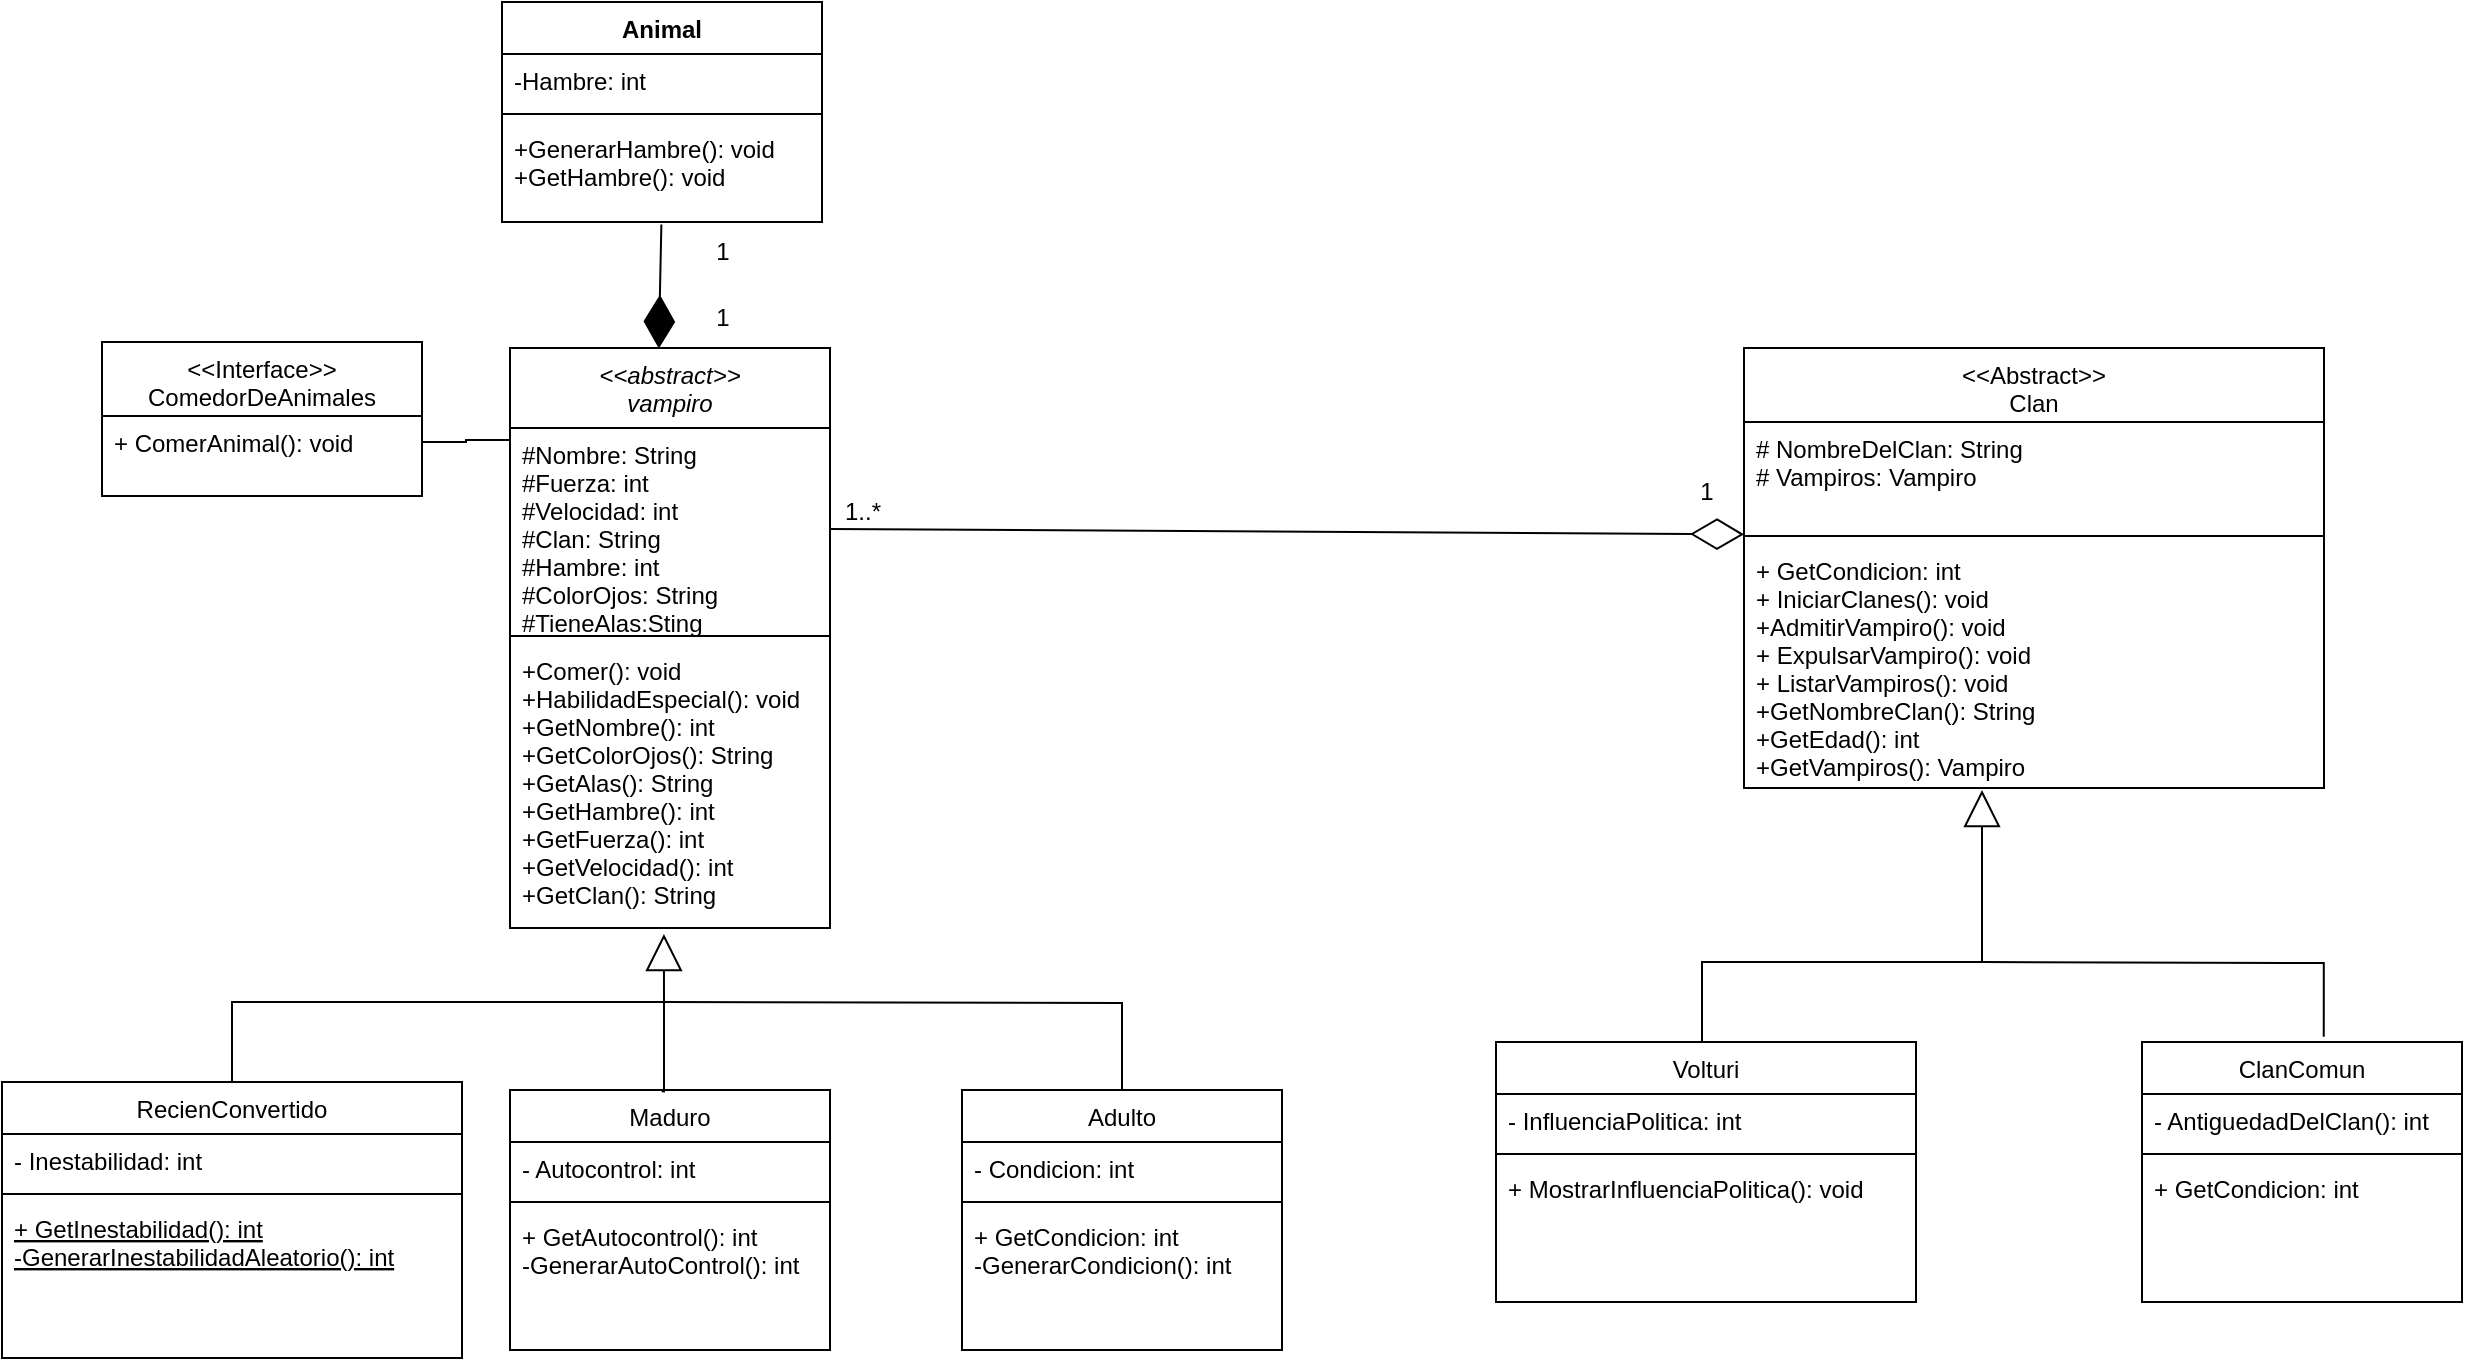<mxfile version="24.7.17">
  <diagram id="C5RBs43oDa-KdzZeNtuy" name="Page-1">
    <mxGraphModel dx="270" dy="1312" grid="1" gridSize="10" guides="1" tooltips="1" connect="1" arrows="1" fold="1" page="1" pageScale="1" pageWidth="827" pageHeight="1169" math="0" shadow="0">
      <root>
        <mxCell id="WIyWlLk6GJQsqaUBKTNV-0" />
        <mxCell id="WIyWlLk6GJQsqaUBKTNV-1" parent="WIyWlLk6GJQsqaUBKTNV-0" />
        <mxCell id="zkfFHV4jXpPFQw0GAbJ--0" value="&lt;&lt;abstract&gt;&gt;&#xa;vampiro" style="swimlane;fontStyle=2;align=center;verticalAlign=top;childLayout=stackLayout;horizontal=1;startSize=40;horizontalStack=0;resizeParent=1;resizeLast=0;collapsible=1;marginBottom=0;rounded=0;shadow=0;strokeWidth=1;" parent="WIyWlLk6GJQsqaUBKTNV-1" vertex="1">
          <mxGeometry x="334" y="83" width="160" height="290" as="geometry">
            <mxRectangle x="230" y="140" width="160" height="26" as="alternateBounds" />
          </mxGeometry>
        </mxCell>
        <mxCell id="zkfFHV4jXpPFQw0GAbJ--1" value="#Nombre: String&#xa;#Fuerza: int&#xa;#Velocidad: int&#xa;#Clan: String&#xa;#Hambre: int &#xa;#ColorOjos: String&#xa;#TieneAlas:Sting" style="text;align=left;verticalAlign=top;spacingLeft=4;spacingRight=4;overflow=hidden;rotatable=0;points=[[0,0.5],[1,0.5]];portConstraint=eastwest;" parent="zkfFHV4jXpPFQw0GAbJ--0" vertex="1">
          <mxGeometry y="40" width="160" height="100" as="geometry" />
        </mxCell>
        <mxCell id="zkfFHV4jXpPFQw0GAbJ--4" value="" style="line;html=1;strokeWidth=1;align=left;verticalAlign=middle;spacingTop=-1;spacingLeft=3;spacingRight=3;rotatable=0;labelPosition=right;points=[];portConstraint=eastwest;" parent="zkfFHV4jXpPFQw0GAbJ--0" vertex="1">
          <mxGeometry y="140" width="160" height="8" as="geometry" />
        </mxCell>
        <mxCell id="zkfFHV4jXpPFQw0GAbJ--5" value="+Comer(): void&#xa;+HabilidadEspecial(): void&#xa;+GetNombre(): int&#xa;+GetColorOjos(): String&#xa;+GetAlas(): String&#xa;+GetHambre(): int&#xa;+GetFuerza(): int&#xa;+GetVelocidad(): int&#xa;+GetClan(): String" style="text;align=left;verticalAlign=top;spacingLeft=4;spacingRight=4;overflow=hidden;rotatable=0;points=[[0,0.5],[1,0.5]];portConstraint=eastwest;" parent="zkfFHV4jXpPFQw0GAbJ--0" vertex="1">
          <mxGeometry y="148" width="160" height="142" as="geometry" />
        </mxCell>
        <mxCell id="zkfFHV4jXpPFQw0GAbJ--6" value="RecienConvertido" style="swimlane;fontStyle=0;align=center;verticalAlign=top;childLayout=stackLayout;horizontal=1;startSize=26;horizontalStack=0;resizeParent=1;resizeLast=0;collapsible=1;marginBottom=0;rounded=0;shadow=0;strokeWidth=1;" parent="WIyWlLk6GJQsqaUBKTNV-1" vertex="1">
          <mxGeometry x="80" y="450" width="230" height="138" as="geometry">
            <mxRectangle x="130" y="380" width="160" height="26" as="alternateBounds" />
          </mxGeometry>
        </mxCell>
        <mxCell id="zkfFHV4jXpPFQw0GAbJ--7" value="- Inestabilidad: int " style="text;align=left;verticalAlign=top;spacingLeft=4;spacingRight=4;overflow=hidden;rotatable=0;points=[[0,0.5],[1,0.5]];portConstraint=eastwest;" parent="zkfFHV4jXpPFQw0GAbJ--6" vertex="1">
          <mxGeometry y="26" width="230" height="26" as="geometry" />
        </mxCell>
        <mxCell id="zkfFHV4jXpPFQw0GAbJ--9" value="" style="line;html=1;strokeWidth=1;align=left;verticalAlign=middle;spacingTop=-1;spacingLeft=3;spacingRight=3;rotatable=0;labelPosition=right;points=[];portConstraint=eastwest;" parent="zkfFHV4jXpPFQw0GAbJ--6" vertex="1">
          <mxGeometry y="52" width="230" height="8" as="geometry" />
        </mxCell>
        <mxCell id="zkfFHV4jXpPFQw0GAbJ--10" value="+ GetInestabilidad(): int&#xa;-GenerarInestabilidadAleatorio(): int" style="text;align=left;verticalAlign=top;spacingLeft=4;spacingRight=4;overflow=hidden;rotatable=0;points=[[0,0.5],[1,0.5]];portConstraint=eastwest;fontStyle=4" parent="zkfFHV4jXpPFQw0GAbJ--6" vertex="1">
          <mxGeometry y="60" width="230" height="70" as="geometry" />
        </mxCell>
        <mxCell id="zkfFHV4jXpPFQw0GAbJ--13" value="Maduro" style="swimlane;fontStyle=0;align=center;verticalAlign=top;childLayout=stackLayout;horizontal=1;startSize=26;horizontalStack=0;resizeParent=1;resizeLast=0;collapsible=1;marginBottom=0;rounded=0;shadow=0;strokeWidth=1;" parent="WIyWlLk6GJQsqaUBKTNV-1" vertex="1">
          <mxGeometry x="334" y="454" width="160" height="130" as="geometry">
            <mxRectangle x="340" y="380" width="170" height="26" as="alternateBounds" />
          </mxGeometry>
        </mxCell>
        <mxCell id="zkfFHV4jXpPFQw0GAbJ--14" value="- Autocontrol: int" style="text;align=left;verticalAlign=top;spacingLeft=4;spacingRight=4;overflow=hidden;rotatable=0;points=[[0,0.5],[1,0.5]];portConstraint=eastwest;" parent="zkfFHV4jXpPFQw0GAbJ--13" vertex="1">
          <mxGeometry y="26" width="160" height="26" as="geometry" />
        </mxCell>
        <mxCell id="zkfFHV4jXpPFQw0GAbJ--15" value="" style="line;html=1;strokeWidth=1;align=left;verticalAlign=middle;spacingTop=-1;spacingLeft=3;spacingRight=3;rotatable=0;labelPosition=right;points=[];portConstraint=eastwest;" parent="zkfFHV4jXpPFQw0GAbJ--13" vertex="1">
          <mxGeometry y="52" width="160" height="8" as="geometry" />
        </mxCell>
        <mxCell id="NYNiRO_7ylZ4GADKAgMD-1" value="+ GetAutocontrol(): int&#xa;-GenerarAutoControl(): int" style="text;align=left;verticalAlign=top;spacingLeft=4;spacingRight=4;overflow=hidden;rotatable=0;points=[[0,0.5],[1,0.5]];portConstraint=eastwest;" parent="zkfFHV4jXpPFQw0GAbJ--13" vertex="1">
          <mxGeometry y="60" width="160" height="70" as="geometry" />
        </mxCell>
        <mxCell id="zkfFHV4jXpPFQw0GAbJ--17" value="&lt;&lt;Interface&gt;&gt;&#xa;ComedorDeAnimales" style="swimlane;fontStyle=0;align=center;verticalAlign=top;childLayout=stackLayout;horizontal=1;startSize=37;horizontalStack=0;resizeParent=1;resizeLast=0;collapsible=1;marginBottom=0;rounded=0;shadow=0;strokeWidth=1;" parent="WIyWlLk6GJQsqaUBKTNV-1" vertex="1">
          <mxGeometry x="130" y="80" width="160" height="77" as="geometry">
            <mxRectangle x="550" y="140" width="160" height="26" as="alternateBounds" />
          </mxGeometry>
        </mxCell>
        <mxCell id="zkfFHV4jXpPFQw0GAbJ--24" value="+ ComerAnimal(): void" style="text;align=left;verticalAlign=top;spacingLeft=4;spacingRight=4;overflow=hidden;rotatable=0;points=[[0,0.5],[1,0.5]];portConstraint=eastwest;" parent="zkfFHV4jXpPFQw0GAbJ--17" vertex="1">
          <mxGeometry y="37" width="160" height="26" as="geometry" />
        </mxCell>
        <mxCell id="NYNiRO_7ylZ4GADKAgMD-2" value="Adulto" style="swimlane;fontStyle=0;align=center;verticalAlign=top;childLayout=stackLayout;horizontal=1;startSize=26;horizontalStack=0;resizeParent=1;resizeLast=0;collapsible=1;marginBottom=0;rounded=0;shadow=0;strokeWidth=1;" parent="WIyWlLk6GJQsqaUBKTNV-1" vertex="1">
          <mxGeometry x="560" y="454" width="160" height="130" as="geometry">
            <mxRectangle x="340" y="380" width="170" height="26" as="alternateBounds" />
          </mxGeometry>
        </mxCell>
        <mxCell id="NYNiRO_7ylZ4GADKAgMD-3" value="- Condicion: int" style="text;align=left;verticalAlign=top;spacingLeft=4;spacingRight=4;overflow=hidden;rotatable=0;points=[[0,0.5],[1,0.5]];portConstraint=eastwest;" parent="NYNiRO_7ylZ4GADKAgMD-2" vertex="1">
          <mxGeometry y="26" width="160" height="26" as="geometry" />
        </mxCell>
        <mxCell id="NYNiRO_7ylZ4GADKAgMD-4" value="" style="line;html=1;strokeWidth=1;align=left;verticalAlign=middle;spacingTop=-1;spacingLeft=3;spacingRight=3;rotatable=0;labelPosition=right;points=[];portConstraint=eastwest;" parent="NYNiRO_7ylZ4GADKAgMD-2" vertex="1">
          <mxGeometry y="52" width="160" height="8" as="geometry" />
        </mxCell>
        <mxCell id="NYNiRO_7ylZ4GADKAgMD-5" value="+ GetCondicion: int&#xa;-GenerarCondicion(): int " style="text;align=left;verticalAlign=top;spacingLeft=4;spacingRight=4;overflow=hidden;rotatable=0;points=[[0,0.5],[1,0.5]];portConstraint=eastwest;" parent="NYNiRO_7ylZ4GADKAgMD-2" vertex="1">
          <mxGeometry y="60" width="160" height="70" as="geometry" />
        </mxCell>
        <mxCell id="NYNiRO_7ylZ4GADKAgMD-6" value="" style="endArrow=block;endSize=16;endFill=0;html=1;rounded=0;entryX=0.481;entryY=1.021;entryDx=0;entryDy=0;entryPerimeter=0;exitX=0.5;exitY=0;exitDx=0;exitDy=0;" parent="WIyWlLk6GJQsqaUBKTNV-1" source="zkfFHV4jXpPFQw0GAbJ--6" target="zkfFHV4jXpPFQw0GAbJ--5" edge="1">
          <mxGeometry width="160" relative="1" as="geometry">
            <mxPoint x="170" y="400" as="sourcePoint" />
            <mxPoint x="330" y="400" as="targetPoint" />
            <Array as="points">
              <mxPoint x="195" y="410" />
              <mxPoint x="411" y="410" />
            </Array>
          </mxGeometry>
        </mxCell>
        <mxCell id="NYNiRO_7ylZ4GADKAgMD-8" value="" style="endArrow=none;html=1;edgeStyle=orthogonalEdgeStyle;rounded=0;exitX=0.474;exitY=0.005;exitDx=0;exitDy=0;exitPerimeter=0;" parent="WIyWlLk6GJQsqaUBKTNV-1" source="zkfFHV4jXpPFQw0GAbJ--13" edge="1">
          <mxGeometry relative="1" as="geometry">
            <mxPoint x="390" y="430" as="sourcePoint" />
            <mxPoint x="410" y="410" as="targetPoint" />
            <Array as="points">
              <mxPoint x="411" y="455" />
              <mxPoint x="411" y="410" />
            </Array>
          </mxGeometry>
        </mxCell>
        <mxCell id="NYNiRO_7ylZ4GADKAgMD-11" value="" style="endArrow=none;html=1;edgeStyle=orthogonalEdgeStyle;rounded=0;entryX=0.5;entryY=0;entryDx=0;entryDy=0;" parent="WIyWlLk6GJQsqaUBKTNV-1" target="NYNiRO_7ylZ4GADKAgMD-2" edge="1">
          <mxGeometry relative="1" as="geometry">
            <mxPoint x="410" y="410" as="sourcePoint" />
            <mxPoint x="570" y="410" as="targetPoint" />
          </mxGeometry>
        </mxCell>
        <mxCell id="NYNiRO_7ylZ4GADKAgMD-12" value="&lt;&lt;Abstract&gt;&gt;&#xa;Clan" style="swimlane;fontStyle=0;align=center;verticalAlign=top;childLayout=stackLayout;horizontal=1;startSize=37;horizontalStack=0;resizeParent=1;resizeLast=0;collapsible=1;marginBottom=0;rounded=0;shadow=0;strokeWidth=1;" parent="WIyWlLk6GJQsqaUBKTNV-1" vertex="1">
          <mxGeometry x="951" y="83" width="290" height="220" as="geometry">
            <mxRectangle x="340" y="380" width="170" height="26" as="alternateBounds" />
          </mxGeometry>
        </mxCell>
        <mxCell id="NYNiRO_7ylZ4GADKAgMD-13" value="# NombreDelClan: String&#xa;# Vampiros: Vampiro" style="text;align=left;verticalAlign=top;spacingLeft=4;spacingRight=4;overflow=hidden;rotatable=0;points=[[0,0.5],[1,0.5]];portConstraint=eastwest;" parent="NYNiRO_7ylZ4GADKAgMD-12" vertex="1">
          <mxGeometry y="37" width="290" height="53" as="geometry" />
        </mxCell>
        <mxCell id="NYNiRO_7ylZ4GADKAgMD-14" value="" style="line;html=1;strokeWidth=1;align=left;verticalAlign=middle;spacingTop=-1;spacingLeft=3;spacingRight=3;rotatable=0;labelPosition=right;points=[];portConstraint=eastwest;" parent="NYNiRO_7ylZ4GADKAgMD-12" vertex="1">
          <mxGeometry y="90" width="290" height="8" as="geometry" />
        </mxCell>
        <mxCell id="NYNiRO_7ylZ4GADKAgMD-15" value="+ GetCondicion: int&#xa;+ IniciarClanes(): void&#xa;+AdmitirVampiro(): void&#xa;+ ExpulsarVampiro(): void&#xa;+ ListarVampiros(): void&#xa;+GetNombreClan(): String&#xa;+GetEdad(): int&#xa;+GetVampiros(): Vampiro&#xa;" style="text;align=left;verticalAlign=top;spacingLeft=4;spacingRight=4;overflow=hidden;rotatable=0;points=[[0,0.5],[1,0.5]];portConstraint=eastwest;" parent="NYNiRO_7ylZ4GADKAgMD-12" vertex="1">
          <mxGeometry y="98" width="290" height="122" as="geometry" />
        </mxCell>
        <mxCell id="NYNiRO_7ylZ4GADKAgMD-16" value="Volturi" style="swimlane;fontStyle=0;align=center;verticalAlign=top;childLayout=stackLayout;horizontal=1;startSize=26;horizontalStack=0;resizeParent=1;resizeLast=0;collapsible=1;marginBottom=0;rounded=0;shadow=0;strokeWidth=1;" parent="WIyWlLk6GJQsqaUBKTNV-1" vertex="1">
          <mxGeometry x="827" y="430" width="210" height="130" as="geometry">
            <mxRectangle x="340" y="380" width="170" height="26" as="alternateBounds" />
          </mxGeometry>
        </mxCell>
        <mxCell id="NYNiRO_7ylZ4GADKAgMD-17" value="- InfluenciaPolitica: int" style="text;align=left;verticalAlign=top;spacingLeft=4;spacingRight=4;overflow=hidden;rotatable=0;points=[[0,0.5],[1,0.5]];portConstraint=eastwest;" parent="NYNiRO_7ylZ4GADKAgMD-16" vertex="1">
          <mxGeometry y="26" width="210" height="26" as="geometry" />
        </mxCell>
        <mxCell id="NYNiRO_7ylZ4GADKAgMD-18" value="" style="line;html=1;strokeWidth=1;align=left;verticalAlign=middle;spacingTop=-1;spacingLeft=3;spacingRight=3;rotatable=0;labelPosition=right;points=[];portConstraint=eastwest;" parent="NYNiRO_7ylZ4GADKAgMD-16" vertex="1">
          <mxGeometry y="52" width="210" height="8" as="geometry" />
        </mxCell>
        <mxCell id="NYNiRO_7ylZ4GADKAgMD-19" value="+ MostrarInfluenciaPolitica(): void" style="text;align=left;verticalAlign=top;spacingLeft=4;spacingRight=4;overflow=hidden;rotatable=0;points=[[0,0.5],[1,0.5]];portConstraint=eastwest;" parent="NYNiRO_7ylZ4GADKAgMD-16" vertex="1">
          <mxGeometry y="60" width="210" height="70" as="geometry" />
        </mxCell>
        <mxCell id="NYNiRO_7ylZ4GADKAgMD-20" value="ClanComun" style="swimlane;fontStyle=0;align=center;verticalAlign=top;childLayout=stackLayout;horizontal=1;startSize=26;horizontalStack=0;resizeParent=1;resizeLast=0;collapsible=1;marginBottom=0;rounded=0;shadow=0;strokeWidth=1;" parent="WIyWlLk6GJQsqaUBKTNV-1" vertex="1">
          <mxGeometry x="1150" y="430" width="160" height="130" as="geometry">
            <mxRectangle x="340" y="380" width="170" height="26" as="alternateBounds" />
          </mxGeometry>
        </mxCell>
        <mxCell id="NYNiRO_7ylZ4GADKAgMD-21" value="- AntiguedadDelClan(): int" style="text;align=left;verticalAlign=top;spacingLeft=4;spacingRight=4;overflow=hidden;rotatable=0;points=[[0,0.5],[1,0.5]];portConstraint=eastwest;" parent="NYNiRO_7ylZ4GADKAgMD-20" vertex="1">
          <mxGeometry y="26" width="160" height="26" as="geometry" />
        </mxCell>
        <mxCell id="NYNiRO_7ylZ4GADKAgMD-22" value="" style="line;html=1;strokeWidth=1;align=left;verticalAlign=middle;spacingTop=-1;spacingLeft=3;spacingRight=3;rotatable=0;labelPosition=right;points=[];portConstraint=eastwest;" parent="NYNiRO_7ylZ4GADKAgMD-20" vertex="1">
          <mxGeometry y="52" width="160" height="8" as="geometry" />
        </mxCell>
        <mxCell id="NYNiRO_7ylZ4GADKAgMD-23" value="+ GetCondicion: int" style="text;align=left;verticalAlign=top;spacingLeft=4;spacingRight=4;overflow=hidden;rotatable=0;points=[[0,0.5],[1,0.5]];portConstraint=eastwest;" parent="NYNiRO_7ylZ4GADKAgMD-20" vertex="1">
          <mxGeometry y="60" width="160" height="70" as="geometry" />
        </mxCell>
        <mxCell id="NYNiRO_7ylZ4GADKAgMD-24" value="" style="endArrow=block;endSize=16;endFill=0;html=1;rounded=0;targetPerimeterSpacing=-1;" parent="WIyWlLk6GJQsqaUBKTNV-1" edge="1">
          <mxGeometry width="160" relative="1" as="geometry">
            <mxPoint x="930" y="430" as="sourcePoint" />
            <mxPoint x="1070" y="304" as="targetPoint" />
            <Array as="points">
              <mxPoint x="930" y="390" />
              <mxPoint x="1070" y="390" />
            </Array>
          </mxGeometry>
        </mxCell>
        <mxCell id="NYNiRO_7ylZ4GADKAgMD-25" value="" style="endArrow=none;html=1;edgeStyle=orthogonalEdgeStyle;rounded=0;entryX=0.568;entryY=-0.02;entryDx=0;entryDy=0;entryPerimeter=0;" parent="WIyWlLk6GJQsqaUBKTNV-1" target="NYNiRO_7ylZ4GADKAgMD-20" edge="1">
          <mxGeometry relative="1" as="geometry">
            <mxPoint x="1070" y="390" as="sourcePoint" />
            <mxPoint x="1240.49" y="417" as="targetPoint" />
          </mxGeometry>
        </mxCell>
        <mxCell id="NYNiRO_7ylZ4GADKAgMD-29" value="" style="endArrow=diamondThin;endFill=0;endSize=24;html=1;rounded=0;" parent="WIyWlLk6GJQsqaUBKTNV-1" source="zkfFHV4jXpPFQw0GAbJ--1" target="NYNiRO_7ylZ4GADKAgMD-14" edge="1">
          <mxGeometry width="160" relative="1" as="geometry">
            <mxPoint x="494" y="100" as="sourcePoint" />
            <mxPoint x="654" y="100" as="targetPoint" />
          </mxGeometry>
        </mxCell>
        <mxCell id="NGGbw-t6qGOyqh3-0ceF-0" value="1..*" style="text;html=1;align=center;verticalAlign=middle;resizable=0;points=[];autosize=1;strokeColor=none;fillColor=none;" parent="WIyWlLk6GJQsqaUBKTNV-1" vertex="1">
          <mxGeometry x="490" y="150" width="40" height="30" as="geometry" />
        </mxCell>
        <mxCell id="NGGbw-t6qGOyqh3-0ceF-1" value="1" style="text;html=1;align=center;verticalAlign=middle;resizable=0;points=[];autosize=1;strokeColor=none;fillColor=none;" parent="WIyWlLk6GJQsqaUBKTNV-1" vertex="1">
          <mxGeometry x="917" y="140" width="30" height="30" as="geometry" />
        </mxCell>
        <mxCell id="2QL0IEo4fWWzeFZzm_ei-0" value="Animal" style="swimlane;fontStyle=1;align=center;verticalAlign=top;childLayout=stackLayout;horizontal=1;startSize=26;horizontalStack=0;resizeParent=1;resizeParentMax=0;resizeLast=0;collapsible=1;marginBottom=0;whiteSpace=wrap;html=1;" vertex="1" parent="WIyWlLk6GJQsqaUBKTNV-1">
          <mxGeometry x="330" y="-90" width="160" height="110" as="geometry" />
        </mxCell>
        <mxCell id="2QL0IEo4fWWzeFZzm_ei-1" value="-Hambre: int" style="text;strokeColor=none;fillColor=none;align=left;verticalAlign=top;spacingLeft=4;spacingRight=4;overflow=hidden;rotatable=0;points=[[0,0.5],[1,0.5]];portConstraint=eastwest;whiteSpace=wrap;html=1;" vertex="1" parent="2QL0IEo4fWWzeFZzm_ei-0">
          <mxGeometry y="26" width="160" height="26" as="geometry" />
        </mxCell>
        <mxCell id="2QL0IEo4fWWzeFZzm_ei-2" value="" style="line;strokeWidth=1;fillColor=none;align=left;verticalAlign=middle;spacingTop=-1;spacingLeft=3;spacingRight=3;rotatable=0;labelPosition=right;points=[];portConstraint=eastwest;strokeColor=inherit;" vertex="1" parent="2QL0IEo4fWWzeFZzm_ei-0">
          <mxGeometry y="52" width="160" height="8" as="geometry" />
        </mxCell>
        <mxCell id="2QL0IEo4fWWzeFZzm_ei-3" value="+GenerarHambre(): void&lt;div&gt;+GetHambre(): void&lt;/div&gt;" style="text;strokeColor=none;fillColor=none;align=left;verticalAlign=top;spacingLeft=4;spacingRight=4;overflow=hidden;rotatable=0;points=[[0,0.5],[1,0.5]];portConstraint=eastwest;whiteSpace=wrap;html=1;" vertex="1" parent="2QL0IEo4fWWzeFZzm_ei-0">
          <mxGeometry y="60" width="160" height="50" as="geometry" />
        </mxCell>
        <mxCell id="2QL0IEo4fWWzeFZzm_ei-4" value="" style="endArrow=diamondThin;endFill=1;endSize=24;html=1;rounded=0;entryX=0.465;entryY=0.001;entryDx=0;entryDy=0;entryPerimeter=0;exitX=0.498;exitY=1.025;exitDx=0;exitDy=0;exitPerimeter=0;" edge="1" parent="WIyWlLk6GJQsqaUBKTNV-1" source="2QL0IEo4fWWzeFZzm_ei-3" target="zkfFHV4jXpPFQw0GAbJ--0">
          <mxGeometry width="160" relative="1" as="geometry">
            <mxPoint x="425" y="80" as="sourcePoint" />
            <mxPoint x="750" y="280" as="targetPoint" />
          </mxGeometry>
        </mxCell>
        <mxCell id="2QL0IEo4fWWzeFZzm_ei-6" value="" style="endArrow=none;html=1;edgeStyle=orthogonalEdgeStyle;rounded=0;exitX=1;exitY=0.5;exitDx=0;exitDy=0;entryX=-0.003;entryY=0.06;entryDx=0;entryDy=0;entryPerimeter=0;" edge="1" parent="WIyWlLk6GJQsqaUBKTNV-1" source="zkfFHV4jXpPFQw0GAbJ--24" target="zkfFHV4jXpPFQw0GAbJ--1">
          <mxGeometry relative="1" as="geometry">
            <mxPoint x="310" y="150" as="sourcePoint" />
            <mxPoint x="470" y="150" as="targetPoint" />
          </mxGeometry>
        </mxCell>
        <mxCell id="2QL0IEo4fWWzeFZzm_ei-10" value="1" style="text;html=1;align=center;verticalAlign=middle;resizable=0;points=[];autosize=1;strokeColor=none;fillColor=none;" vertex="1" parent="WIyWlLk6GJQsqaUBKTNV-1">
          <mxGeometry x="425" y="20" width="30" height="30" as="geometry" />
        </mxCell>
        <mxCell id="2QL0IEo4fWWzeFZzm_ei-11" value="1" style="text;html=1;align=center;verticalAlign=middle;resizable=0;points=[];autosize=1;strokeColor=none;fillColor=none;" vertex="1" parent="WIyWlLk6GJQsqaUBKTNV-1">
          <mxGeometry x="425" y="53" width="30" height="30" as="geometry" />
        </mxCell>
      </root>
    </mxGraphModel>
  </diagram>
</mxfile>
